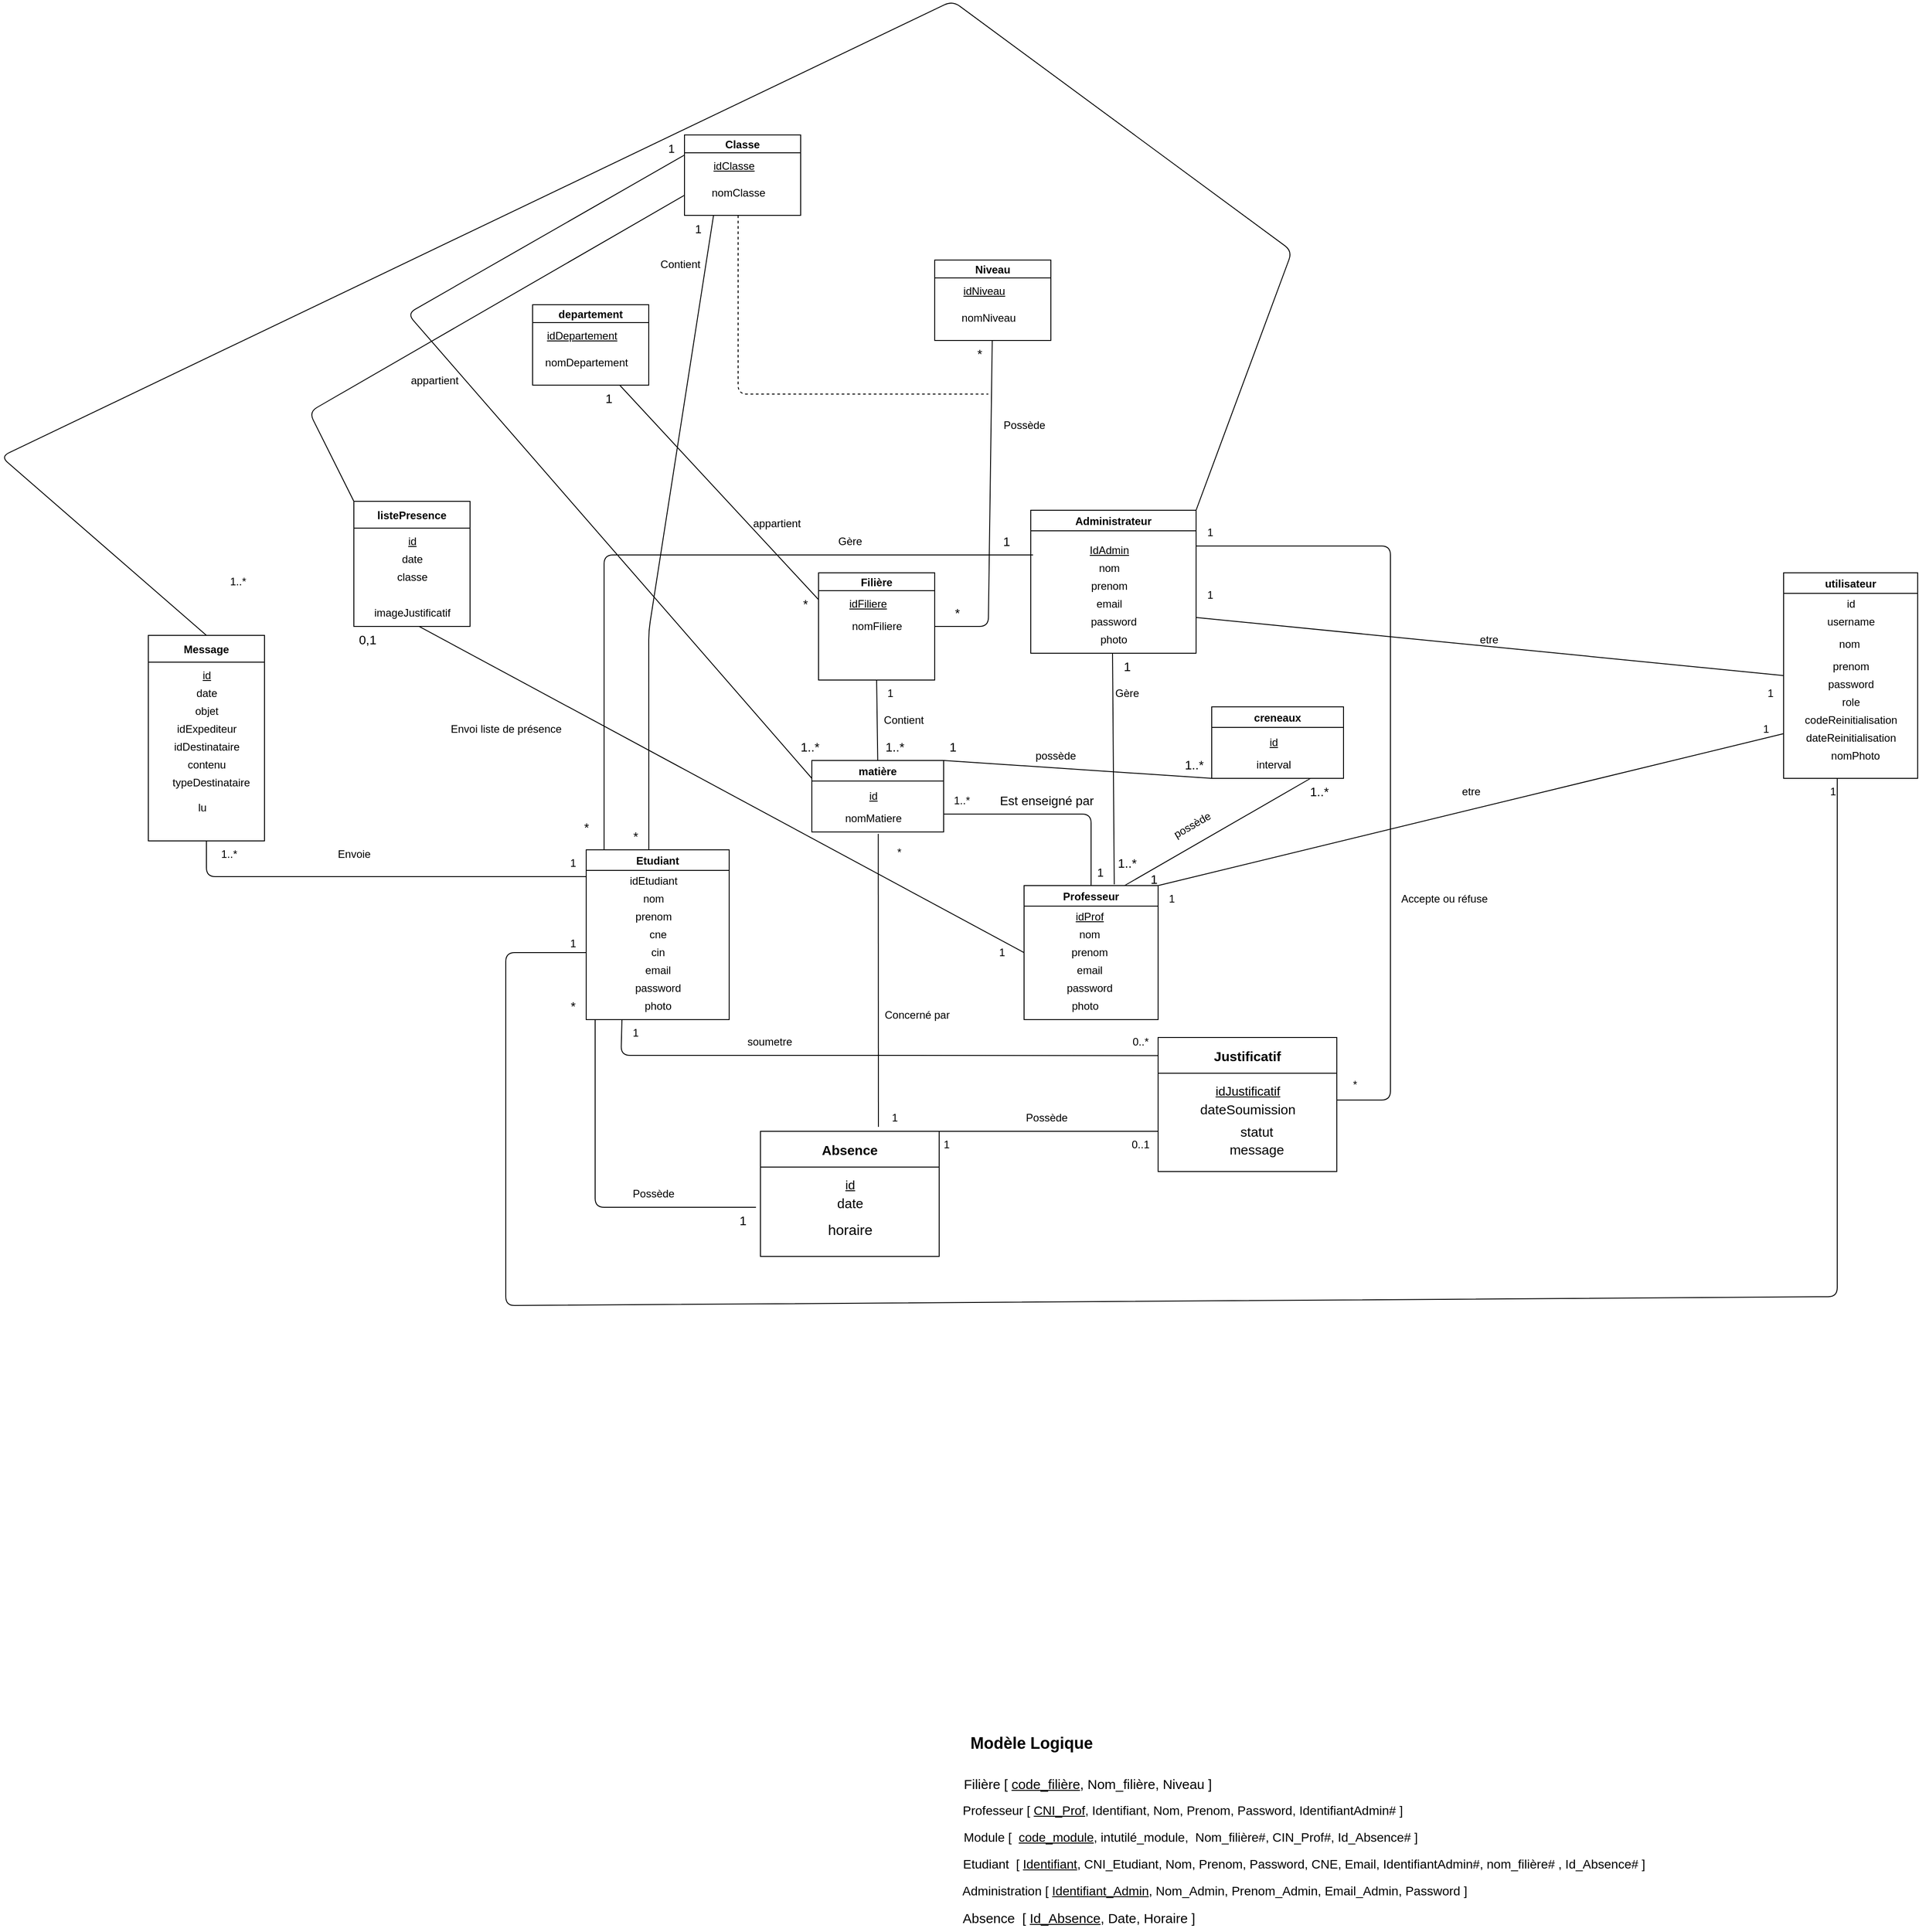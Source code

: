 <mxfile>
    <diagram id="jLmh3lQ8Yi8I0h-SAiet" name="Page-1">
        <mxGraphModel dx="1949" dy="2167" grid="1" gridSize="10" guides="1" tooltips="1" connect="1" arrows="1" fold="1" page="1" pageScale="1" pageWidth="1100" pageHeight="850" math="0" shadow="0">
            <root>
                <mxCell id="0"/>
                <mxCell id="1" parent="0"/>
                <mxCell id="2" value="Filière" style="swimlane;startSize=20;" parent="1" vertex="1">
                    <mxGeometry x="390" y="-340" width="130" height="120" as="geometry"/>
                </mxCell>
                <mxCell id="27" value="nomFiliere" style="text;html=1;align=center;verticalAlign=middle;resizable=0;points=[];autosize=1;strokeColor=none;fillColor=none;" parent="2" vertex="1">
                    <mxGeometry x="25" y="45" width="80" height="30" as="geometry"/>
                </mxCell>
                <mxCell id="155" value="&lt;u&gt;idFiliere&lt;/u&gt;" style="text;html=1;align=center;verticalAlign=middle;resizable=0;points=[];autosize=1;strokeColor=none;fillColor=none;" parent="2" vertex="1">
                    <mxGeometry x="20" y="20" width="70" height="30" as="geometry"/>
                </mxCell>
                <mxCell id="117" style="edgeStyle=none;html=1;exitX=0.25;exitY=1;exitDx=0;exitDy=0;entryX=0.003;entryY=0.135;entryDx=0;entryDy=0;entryPerimeter=0;endArrow=none;endFill=0;" parent="1" source="3" target="113" edge="1">
                    <mxGeometry relative="1" as="geometry">
                        <mxPoint x="169.222" y="250" as="targetPoint"/>
                        <Array as="points">
                            <mxPoint x="169" y="200"/>
                            <mxPoint x="480" y="200"/>
                        </Array>
                    </mxGeometry>
                </mxCell>
                <mxCell id="138" style="edgeStyle=none;html=1;endArrow=none;endFill=0;" parent="1" edge="1">
                    <mxGeometry relative="1" as="geometry">
                        <mxPoint x="1530" y="-110" as="targetPoint"/>
                        <Array as="points">
                            <mxPoint x="40" y="85"/>
                            <mxPoint x="40" y="480"/>
                            <mxPoint x="1530" y="470"/>
                        </Array>
                        <mxPoint x="130" y="85" as="sourcePoint"/>
                    </mxGeometry>
                </mxCell>
                <mxCell id="3" value="Etudiant" style="swimlane;" parent="1" vertex="1">
                    <mxGeometry x="130" y="-30" width="160" height="190" as="geometry"/>
                </mxCell>
                <mxCell id="24" value="cne" style="text;html=1;align=center;verticalAlign=middle;resizable=0;points=[];autosize=1;strokeColor=none;fillColor=none;" parent="3" vertex="1">
                    <mxGeometry x="60" y="80" width="40" height="30" as="geometry"/>
                </mxCell>
                <mxCell id="25" value="cin" style="text;html=1;align=center;verticalAlign=middle;resizable=0;points=[];autosize=1;strokeColor=none;fillColor=none;" parent="3" vertex="1">
                    <mxGeometry x="60" y="100" width="40" height="30" as="geometry"/>
                </mxCell>
                <mxCell id="44" value="email" style="text;html=1;align=center;verticalAlign=middle;resizable=0;points=[];autosize=1;strokeColor=none;fillColor=none;" parent="3" vertex="1">
                    <mxGeometry x="55" y="120" width="50" height="30" as="geometry"/>
                </mxCell>
                <mxCell id="164" value="password" style="text;html=1;align=center;verticalAlign=middle;resizable=0;points=[];autosize=1;strokeColor=none;fillColor=none;" parent="3" vertex="1">
                    <mxGeometry x="45" y="140" width="70" height="30" as="geometry"/>
                </mxCell>
                <mxCell id="165" value="idEtudiant" style="text;html=1;align=center;verticalAlign=middle;resizable=0;points=[];autosize=1;strokeColor=none;fillColor=none;" parent="3" vertex="1">
                    <mxGeometry x="35" y="20" width="80" height="30" as="geometry"/>
                </mxCell>
                <mxCell id="166" value="photo" style="text;html=1;align=center;verticalAlign=middle;resizable=0;points=[];autosize=1;strokeColor=none;fillColor=none;" parent="3" vertex="1">
                    <mxGeometry x="55" y="160" width="50" height="30" as="geometry"/>
                </mxCell>
                <mxCell id="184" value="nom" style="text;html=1;align=center;verticalAlign=middle;resizable=0;points=[];autosize=1;strokeColor=none;fillColor=none;" parent="3" vertex="1">
                    <mxGeometry x="50" y="40" width="50" height="30" as="geometry"/>
                </mxCell>
                <mxCell id="185" value="prenom" style="text;html=1;align=center;verticalAlign=middle;resizable=0;points=[];autosize=1;strokeColor=none;fillColor=none;" parent="3" vertex="1">
                    <mxGeometry x="45" y="60" width="60" height="30" as="geometry"/>
                </mxCell>
                <mxCell id="141" style="edgeStyle=none;html=1;exitX=1;exitY=0;exitDx=0;exitDy=0;endArrow=none;endFill=0;" parent="1" source="4" edge="1">
                    <mxGeometry relative="1" as="geometry">
                        <mxPoint x="1470" y="-160" as="targetPoint"/>
                    </mxGeometry>
                </mxCell>
                <mxCell id="4" value="Professeur" style="swimlane;" parent="1" vertex="1">
                    <mxGeometry x="620" y="10" width="150" height="150" as="geometry"/>
                </mxCell>
                <mxCell id="54" value="&lt;u&gt;idProf&lt;/u&gt;" style="text;html=1;align=center;verticalAlign=middle;resizable=0;points=[];autosize=1;strokeColor=none;fillColor=none;" parent="4" vertex="1">
                    <mxGeometry x="47.5" y="20" width="50" height="30" as="geometry"/>
                </mxCell>
                <mxCell id="158" value="nom" style="text;html=1;align=center;verticalAlign=middle;resizable=0;points=[];autosize=1;strokeColor=none;fillColor=none;" parent="4" vertex="1">
                    <mxGeometry x="47.5" y="40" width="50" height="30" as="geometry"/>
                </mxCell>
                <mxCell id="159" value="prenom" style="text;html=1;align=center;verticalAlign=middle;resizable=0;points=[];autosize=1;strokeColor=none;fillColor=none;" parent="4" vertex="1">
                    <mxGeometry x="42.5" y="60" width="60" height="30" as="geometry"/>
                </mxCell>
                <mxCell id="160" value="email" style="text;html=1;align=center;verticalAlign=middle;resizable=0;points=[];autosize=1;strokeColor=none;fillColor=none;" parent="4" vertex="1">
                    <mxGeometry x="47.5" y="80" width="50" height="30" as="geometry"/>
                </mxCell>
                <mxCell id="161" value="password" style="text;html=1;align=center;verticalAlign=middle;resizable=0;points=[];autosize=1;strokeColor=none;fillColor=none;" parent="4" vertex="1">
                    <mxGeometry x="37.5" y="100" width="70" height="30" as="geometry"/>
                </mxCell>
                <mxCell id="167" value="photo" style="text;html=1;align=center;verticalAlign=middle;resizable=0;points=[];autosize=1;strokeColor=none;fillColor=none;" parent="4" vertex="1">
                    <mxGeometry x="42.5" y="120" width="50" height="30" as="geometry"/>
                </mxCell>
                <mxCell id="5" value="matière" style="swimlane;startSize=23;" parent="1" vertex="1">
                    <mxGeometry x="382.5" y="-130" width="147.5" height="80" as="geometry"/>
                </mxCell>
                <mxCell id="29" value="&lt;u&gt;id&lt;/u&gt;" style="text;html=1;align=center;verticalAlign=middle;resizable=0;points=[];autosize=1;strokeColor=none;fillColor=none;" parent="5" vertex="1">
                    <mxGeometry x="53.75" y="25" width="30" height="30" as="geometry"/>
                </mxCell>
                <mxCell id="30" value="nomMatiere" style="text;html=1;align=center;verticalAlign=middle;resizable=0;points=[];autosize=1;strokeColor=none;fillColor=none;" parent="5" vertex="1">
                    <mxGeometry x="23.75" y="50" width="90" height="30" as="geometry"/>
                </mxCell>
                <mxCell id="8" value="" style="endArrow=none;html=1;exitX=0.438;exitY=0;exitDx=0;exitDy=0;exitPerimeter=0;entryX=0.25;entryY=1;entryDx=0;entryDy=0;" parent="1" source="3" target="198" edge="1">
                    <mxGeometry width="50" height="50" relative="1" as="geometry">
                        <mxPoint x="240" y="-160" as="sourcePoint"/>
                        <mxPoint x="290" y="-210" as="targetPoint"/>
                        <Array as="points">
                            <mxPoint x="200" y="-275"/>
                        </Array>
                    </mxGeometry>
                </mxCell>
                <mxCell id="11" value="" style="endArrow=none;html=1;entryX=0.5;entryY=1;entryDx=0;entryDy=0;exitX=0.5;exitY=0;exitDx=0;exitDy=0;" parent="1" source="5" target="2" edge="1">
                    <mxGeometry width="50" height="50" relative="1" as="geometry">
                        <mxPoint x="452.5" y="-130" as="sourcePoint"/>
                        <mxPoint x="502.5" y="-180" as="targetPoint"/>
                    </mxGeometry>
                </mxCell>
                <mxCell id="12" value="" style="endArrow=none;html=1;entryX=0.5;entryY=0;entryDx=0;entryDy=0;" parent="1" target="4" edge="1">
                    <mxGeometry width="50" height="50" relative="1" as="geometry">
                        <mxPoint x="530" y="-70" as="sourcePoint"/>
                        <mxPoint x="650" y="-110" as="targetPoint"/>
                        <Array as="points">
                            <mxPoint x="695" y="-70"/>
                        </Array>
                    </mxGeometry>
                </mxCell>
                <mxCell id="13" value="1..*" style="text;html=1;align=center;verticalAlign=middle;resizable=0;points=[];autosize=1;strokeColor=none;fillColor=none;" parent="1" vertex="1">
                    <mxGeometry x="530" y="-100" width="40" height="30" as="geometry"/>
                </mxCell>
                <mxCell id="14" value="&lt;font style=&quot;font-size: 14px;&quot;&gt;*&lt;/font&gt;" style="text;html=1;align=center;verticalAlign=middle;resizable=0;points=[];autosize=1;strokeColor=none;fillColor=none;" parent="1" vertex="1">
                    <mxGeometry x="170" y="-60" width="30" height="30" as="geometry"/>
                </mxCell>
                <mxCell id="15" value="&lt;span style=&quot;font-size: 13px;&quot;&gt;1&lt;/span&gt;" style="text;html=1;align=center;verticalAlign=middle;resizable=0;points=[];autosize=1;strokeColor=none;fillColor=none;" parent="1" vertex="1">
                    <mxGeometry x="690" y="-20" width="30" height="30" as="geometry"/>
                </mxCell>
                <mxCell id="16" value="1" style="text;html=1;align=center;verticalAlign=middle;resizable=0;points=[];autosize=1;strokeColor=none;fillColor=none;" parent="1" vertex="1">
                    <mxGeometry x="455" y="-220" width="30" height="30" as="geometry"/>
                </mxCell>
                <mxCell id="17" value="&lt;font style=&quot;font-size: 14px;&quot;&gt;1..*&lt;/font&gt;" style="text;html=1;align=center;verticalAlign=middle;resizable=0;points=[];autosize=1;strokeColor=none;fillColor=none;" parent="1" vertex="1">
                    <mxGeometry x="455" y="-160" width="40" height="30" as="geometry"/>
                </mxCell>
                <mxCell id="41" value="utilisateur" style="swimlane;startSize=23;" parent="1" vertex="1">
                    <mxGeometry x="1470" y="-340" width="150" height="230" as="geometry"/>
                </mxCell>
                <mxCell id="42" value="nom&amp;nbsp;" style="text;html=1;align=center;verticalAlign=middle;resizable=0;points=[];autosize=1;strokeColor=none;fillColor=none;" parent="41" vertex="1">
                    <mxGeometry x="50" y="65" width="50" height="30" as="geometry"/>
                </mxCell>
                <mxCell id="43" value="prenom" style="text;html=1;align=center;verticalAlign=middle;resizable=0;points=[];autosize=1;strokeColor=none;fillColor=none;" parent="41" vertex="1">
                    <mxGeometry x="45" y="90" width="60" height="30" as="geometry"/>
                </mxCell>
                <mxCell id="45" value="password" style="text;html=1;align=center;verticalAlign=middle;resizable=0;points=[];autosize=1;strokeColor=none;fillColor=none;" parent="41" vertex="1">
                    <mxGeometry x="40" y="110" width="70" height="30" as="geometry"/>
                </mxCell>
                <mxCell id="46" value="&lt;font style=&quot;color: light-dark(rgb(0, 0, 0), rgb(255, 255, 255));&quot;&gt;username&lt;/font&gt;" style="text;html=1;align=center;verticalAlign=middle;resizable=0;points=[];autosize=1;strokeColor=none;fillColor=none;" parent="41" vertex="1">
                    <mxGeometry x="35" y="40" width="80" height="30" as="geometry"/>
                </mxCell>
                <mxCell id="134" value="role" style="text;html=1;align=center;verticalAlign=middle;resizable=0;points=[];autosize=1;strokeColor=none;fillColor=none;" parent="41" vertex="1">
                    <mxGeometry x="55" y="130" width="40" height="30" as="geometry"/>
                </mxCell>
                <mxCell id="156" value="id" style="text;html=1;align=center;verticalAlign=middle;resizable=0;points=[];autosize=1;strokeColor=none;fillColor=none;" parent="41" vertex="1">
                    <mxGeometry x="60" y="20" width="30" height="30" as="geometry"/>
                </mxCell>
                <mxCell id="244" value="codeReinitialisation" style="text;html=1;align=center;verticalAlign=middle;resizable=0;points=[];autosize=1;strokeColor=none;fillColor=none;" parent="41" vertex="1">
                    <mxGeometry x="10" y="150" width="130" height="30" as="geometry"/>
                </mxCell>
                <mxCell id="245" value="dateReinitialisation" style="text;html=1;align=center;verticalAlign=middle;resizable=0;points=[];autosize=1;strokeColor=none;fillColor=none;" parent="41" vertex="1">
                    <mxGeometry x="15" y="170" width="120" height="30" as="geometry"/>
                </mxCell>
                <mxCell id="246" value="nomPhoto" style="text;html=1;align=center;verticalAlign=middle;resizable=0;points=[];autosize=1;strokeColor=none;fillColor=none;" parent="41" vertex="1">
                    <mxGeometry x="40" y="190" width="80" height="30" as="geometry"/>
                </mxCell>
                <mxCell id="52" value="&lt;font style=&quot;font-size: 13px;&quot;&gt;1&lt;/font&gt;" style="text;html=1;align=center;verticalAlign=middle;resizable=0;points=[];autosize=1;strokeColor=none;fillColor=none;" parent="1" vertex="1">
                    <mxGeometry x="240" y="-740" width="30" height="30" as="geometry"/>
                </mxCell>
                <mxCell id="55" value="&lt;font style=&quot;font-size: 14px;&quot;&gt;Est enseigné par&lt;/font&gt;" style="text;html=1;align=center;verticalAlign=middle;resizable=0;points=[];autosize=1;strokeColor=none;fillColor=none;" parent="1" vertex="1">
                    <mxGeometry x="580" y="-100" width="130" height="30" as="geometry"/>
                </mxCell>
                <mxCell id="56" value="Contient" style="text;html=1;align=center;verticalAlign=middle;resizable=0;points=[];autosize=1;strokeColor=none;fillColor=none;" parent="1" vertex="1">
                    <mxGeometry x="200" y="-700" width="70" height="30" as="geometry"/>
                </mxCell>
                <mxCell id="57" value="Contient" style="text;html=1;align=center;verticalAlign=middle;resizable=0;points=[];autosize=1;strokeColor=none;fillColor=none;" parent="1" vertex="1">
                    <mxGeometry x="450" y="-190" width="70" height="30" as="geometry"/>
                </mxCell>
                <mxCell id="128" style="edgeStyle=none;html=1;exitX=1;exitY=0.25;exitDx=0;exitDy=0;endArrow=none;endFill=0;" parent="1" source="58" edge="1">
                    <mxGeometry relative="1" as="geometry">
                        <mxPoint x="970" y="250" as="targetPoint"/>
                        <Array as="points">
                            <mxPoint x="1030" y="-370"/>
                            <mxPoint x="1030" y="-80"/>
                            <mxPoint x="1030" y="250"/>
                        </Array>
                    </mxGeometry>
                </mxCell>
                <mxCell id="135" style="edgeStyle=none;html=1;exitX=1;exitY=0.75;exitDx=0;exitDy=0;entryX=0;entryY=0.5;entryDx=0;entryDy=0;endArrow=none;endFill=0;" parent="1" source="58" target="41" edge="1">
                    <mxGeometry relative="1" as="geometry"/>
                </mxCell>
                <mxCell id="58" value="Administrateur" style="swimlane;" parent="1" vertex="1">
                    <mxGeometry x="627.5" y="-410" width="185" height="160" as="geometry"/>
                </mxCell>
                <mxCell id="63" value="nom" style="text;html=1;align=center;verticalAlign=middle;resizable=0;points=[];autosize=1;strokeColor=none;fillColor=none;" parent="58" vertex="1">
                    <mxGeometry x="62.5" y="50" width="50" height="30" as="geometry"/>
                </mxCell>
                <mxCell id="64" value="prenom" style="text;html=1;align=center;verticalAlign=middle;resizable=0;points=[];autosize=1;strokeColor=none;fillColor=none;" parent="58" vertex="1">
                    <mxGeometry x="57.5" y="70" width="60" height="30" as="geometry"/>
                </mxCell>
                <mxCell id="66" value="password" style="text;html=1;align=center;verticalAlign=middle;resizable=0;points=[];autosize=1;strokeColor=none;fillColor=none;" parent="58" vertex="1">
                    <mxGeometry x="57.5" y="110" width="70" height="30" as="geometry"/>
                </mxCell>
                <mxCell id="67" value="email" style="text;html=1;align=center;verticalAlign=middle;resizable=0;points=[];autosize=1;strokeColor=none;fillColor=none;" parent="58" vertex="1">
                    <mxGeometry x="62.5" y="90" width="50" height="30" as="geometry"/>
                </mxCell>
                <mxCell id="68" value="&lt;u&gt;IdAdmin&lt;/u&gt;" style="text;html=1;align=center;verticalAlign=middle;resizable=0;points=[];autosize=1;strokeColor=none;fillColor=none;" parent="58" vertex="1">
                    <mxGeometry x="52.5" y="30" width="70" height="30" as="geometry"/>
                </mxCell>
                <mxCell id="168" value="photo" style="text;html=1;align=center;verticalAlign=middle;resizable=0;points=[];autosize=1;strokeColor=none;fillColor=none;" parent="58" vertex="1">
                    <mxGeometry x="67.5" y="130" width="50" height="30" as="geometry"/>
                </mxCell>
                <mxCell id="60" value="Gère" style="text;html=1;align=center;verticalAlign=middle;resizable=0;points=[];autosize=1;strokeColor=none;fillColor=none;" parent="1" vertex="1">
                    <mxGeometry x="710" y="-220" width="50" height="30" as="geometry"/>
                </mxCell>
                <mxCell id="61" value="&lt;span style=&quot;font-size: 14px;&quot;&gt;1..*&lt;/span&gt;" style="text;html=1;align=center;verticalAlign=middle;resizable=0;points=[];autosize=1;strokeColor=none;fillColor=none;" parent="1" vertex="1">
                    <mxGeometry x="715" y="-30" width="40" height="30" as="geometry"/>
                </mxCell>
                <mxCell id="62" value="&lt;span style=&quot;font-size: 14px;&quot;&gt;1&lt;/span&gt;" style="text;html=1;align=center;verticalAlign=middle;resizable=0;points=[];autosize=1;strokeColor=none;fillColor=none;" parent="1" vertex="1">
                    <mxGeometry x="720" y="-250" width="30" height="30" as="geometry"/>
                </mxCell>
                <mxCell id="123" style="edgeStyle=none;html=1;exitX=1;exitY=0;exitDx=0;exitDy=0;entryX=1;entryY=0;entryDx=0;entryDy=0;endArrow=none;endFill=0;entryPerimeter=0;" parent="1" source="70" target="127" edge="1">
                    <mxGeometry relative="1" as="geometry"/>
                </mxCell>
                <mxCell id="70" value="Absence" style="swimlane;fontSize=15;startSize=40;" parent="1" vertex="1">
                    <mxGeometry x="325" y="285" width="200" height="140" as="geometry">
                        <mxRectangle x="320" y="340" width="100" height="40" as="alternateBounds"/>
                    </mxGeometry>
                </mxCell>
                <mxCell id="74" value="&lt;font style=&quot;font-size: 15px;&quot;&gt;date&lt;/font&gt;" style="text;html=1;align=center;verticalAlign=middle;resizable=0;points=[];autosize=1;strokeColor=none;fillColor=none;" parent="70" vertex="1">
                    <mxGeometry x="75" y="65" width="50" height="30" as="geometry"/>
                </mxCell>
                <mxCell id="76" value="&lt;font style=&quot;font-size: 16px;&quot;&gt;horaire&lt;/font&gt;" style="text;html=1;align=center;verticalAlign=middle;resizable=0;points=[];autosize=1;strokeColor=none;fillColor=none;" parent="70" vertex="1">
                    <mxGeometry x="65" y="95" width="70" height="30" as="geometry"/>
                </mxCell>
                <mxCell id="87" value="&lt;span style=&quot;font-size: 14px;&quot;&gt;&lt;u&gt;id&lt;/u&gt;&lt;/span&gt;" style="text;html=1;align=center;verticalAlign=middle;resizable=0;points=[];autosize=1;strokeColor=none;fillColor=none;" parent="70" vertex="1">
                    <mxGeometry x="85" y="45" width="30" height="30" as="geometry"/>
                </mxCell>
                <mxCell id="79" value="&lt;span style=&quot;font-size: 14px;&quot;&gt;*&lt;/span&gt;" style="text;html=1;align=center;verticalAlign=middle;resizable=0;points=[];autosize=1;strokeColor=none;fillColor=none;" parent="1" vertex="1">
                    <mxGeometry x="100" y="130" width="30" height="30" as="geometry"/>
                </mxCell>
                <mxCell id="85" value="*" style="text;html=1;align=center;verticalAlign=middle;resizable=0;points=[];autosize=1;strokeColor=none;fillColor=none;" parent="1" vertex="1">
                    <mxGeometry x="465" y="-42" width="30" height="30" as="geometry"/>
                </mxCell>
                <mxCell id="88" value="" style="endArrow=none;html=1;" parent="1" edge="1">
                    <mxGeometry width="50" height="50" relative="1" as="geometry">
                        <mxPoint x="320" y="370" as="sourcePoint"/>
                        <mxPoint x="140" y="160" as="targetPoint"/>
                        <Array as="points">
                            <mxPoint x="140" y="370"/>
                        </Array>
                    </mxGeometry>
                </mxCell>
                <mxCell id="89" value="" style="endArrow=none;html=1;entryX=0.562;entryY=1.07;entryDx=0;entryDy=0;entryPerimeter=0;" parent="1" target="30" edge="1">
                    <mxGeometry width="50" height="50" relative="1" as="geometry">
                        <mxPoint x="457" y="280" as="sourcePoint"/>
                        <mxPoint x="481.25" y="160" as="targetPoint"/>
                    </mxGeometry>
                </mxCell>
                <mxCell id="93" value="&lt;span style=&quot;font-size: 14px;&quot;&gt;1&lt;/span&gt;" style="text;html=1;align=center;verticalAlign=middle;resizable=0;points=[];autosize=1;strokeColor=none;fillColor=none;" parent="1" vertex="1">
                    <mxGeometry x="290" y="370" width="30" height="30" as="geometry"/>
                </mxCell>
                <mxCell id="94" value="1" style="text;html=1;align=center;verticalAlign=middle;resizable=0;points=[];autosize=1;strokeColor=none;fillColor=none;" parent="1" vertex="1">
                    <mxGeometry x="460" y="255" width="30" height="30" as="geometry"/>
                </mxCell>
                <mxCell id="95" value="Possède" style="text;html=1;align=center;verticalAlign=middle;resizable=0;points=[];autosize=1;strokeColor=none;fillColor=none;" parent="1" vertex="1">
                    <mxGeometry x="170" y="340" width="70" height="30" as="geometry"/>
                </mxCell>
                <mxCell id="96" value="Concerné par" style="text;html=1;align=center;verticalAlign=middle;resizable=0;points=[];autosize=1;strokeColor=none;fillColor=none;" parent="1" vertex="1">
                    <mxGeometry x="450" y="140" width="100" height="30" as="geometry"/>
                </mxCell>
                <mxCell id="100" value="&lt;font style=&quot;font-size: 18px;&quot;&gt;&lt;b style=&quot;&quot;&gt;Modèle Logique&lt;/b&gt;&lt;/font&gt;" style="text;html=1;align=center;verticalAlign=middle;resizable=0;points=[];autosize=1;strokeColor=none;fillColor=none;" parent="1" vertex="1">
                    <mxGeometry x="547.5" y="950" width="160" height="40" as="geometry"/>
                </mxCell>
                <mxCell id="101" value="" style="endArrow=none;html=1;" parent="1" edge="1">
                    <mxGeometry width="50" height="50" relative="1" as="geometry">
                        <mxPoint x="150" y="-30" as="sourcePoint"/>
                        <mxPoint x="630" y="-360" as="targetPoint"/>
                        <Array as="points">
                            <mxPoint x="150" y="-360"/>
                        </Array>
                    </mxGeometry>
                </mxCell>
                <mxCell id="102" value="" style="endArrow=none;html=1;exitX=1.031;exitY=0.96;exitDx=0;exitDy=0;exitPerimeter=0;" parent="1" source="15" edge="1">
                    <mxGeometry width="50" height="50" relative="1" as="geometry">
                        <mxPoint x="660" y="-160" as="sourcePoint"/>
                        <mxPoint x="719" y="-250" as="targetPoint"/>
                        <Array as="points"/>
                    </mxGeometry>
                </mxCell>
                <mxCell id="103" value="&lt;span style=&quot;font-size: 14px;&quot;&gt;1&lt;/span&gt;" style="text;html=1;align=center;verticalAlign=middle;resizable=0;points=[];autosize=1;strokeColor=none;fillColor=none;" parent="1" vertex="1">
                    <mxGeometry x="585" y="-390" width="30" height="30" as="geometry"/>
                </mxCell>
                <mxCell id="104" value="&lt;font style=&quot;font-size: 14px;&quot;&gt;*&lt;/font&gt;" style="text;html=1;align=center;verticalAlign=middle;resizable=0;points=[];autosize=1;strokeColor=none;fillColor=none;" parent="1" vertex="1">
                    <mxGeometry x="115" y="-70" width="30" height="30" as="geometry"/>
                </mxCell>
                <mxCell id="105" value="Gère" style="text;html=1;align=center;verticalAlign=middle;resizable=0;points=[];autosize=1;strokeColor=none;fillColor=none;" parent="1" vertex="1">
                    <mxGeometry x="400" y="-390" width="50" height="30" as="geometry"/>
                </mxCell>
                <mxCell id="106" value="&lt;font style=&quot;font-size: 15px;&quot;&gt;Filière [ &lt;u style=&quot;&quot;&gt;code_filière&lt;/u&gt;, Nom_filière, Niveau ]&amp;nbsp;&lt;/font&gt;" style="text;html=1;align=center;verticalAlign=middle;resizable=0;points=[];autosize=1;strokeColor=none;fillColor=none;" parent="1" vertex="1">
                    <mxGeometry x="537.5" y="1000" width="310" height="30" as="geometry"/>
                </mxCell>
                <mxCell id="107" value="&lt;font style=&quot;font-size: 14px;&quot;&gt;Module [&amp;nbsp; &lt;u style=&quot;&quot;&gt;code_module&lt;/u&gt;, intutilé_module,&amp;nbsp; Nom_filière#, CIN_Prof#, Id_Absence# ]&amp;nbsp;&lt;/font&gt;" style="text;html=1;align=center;verticalAlign=middle;resizable=0;points=[];autosize=1;strokeColor=none;fillColor=none;" parent="1" vertex="1">
                    <mxGeometry x="537.5" y="1060" width="540" height="30" as="geometry"/>
                </mxCell>
                <mxCell id="109" value="&lt;font style=&quot;font-size: 14px;&quot;&gt;Professeur [ &lt;u style=&quot;&quot;&gt;CNI_Prof&lt;/u&gt;, Identifiant, Nom, Prenom, Password, IdentifiantAdmin# ]&amp;nbsp; &amp;nbsp;&lt;/font&gt;" style="text;html=1;align=center;verticalAlign=middle;resizable=0;points=[];autosize=1;strokeColor=none;fillColor=none;" parent="1" vertex="1">
                    <mxGeometry x="537.5" y="1030" width="530" height="30" as="geometry"/>
                </mxCell>
                <mxCell id="110" value="&lt;font style=&quot;font-size: 14px;&quot;&gt;Etudiant&amp;nbsp; [ &lt;u style=&quot;&quot;&gt;Identifiant&lt;/u&gt;, CNI_Etudiant, Nom, Prenom, Password, CNE, Email, IdentifiantAdmin#, nom_filière# , Id_Absence# ]&lt;/font&gt;" style="text;html=1;align=center;verticalAlign=middle;resizable=0;points=[];autosize=1;strokeColor=none;fillColor=none;" parent="1" vertex="1">
                    <mxGeometry x="537.5" y="1090" width="790" height="30" as="geometry"/>
                </mxCell>
                <mxCell id="111" value="&lt;font style=&quot;font-size: 15px;&quot;&gt;Absence&amp;nbsp; [ &lt;u style=&quot;&quot;&gt;Id_Absence&lt;/u&gt;, Date, Horaire ]&amp;nbsp;&lt;/font&gt;" style="text;html=1;align=center;verticalAlign=middle;resizable=0;points=[];autosize=1;strokeColor=none;fillColor=none;" parent="1" vertex="1">
                    <mxGeometry x="537.5" y="1150" width="290" height="30" as="geometry"/>
                </mxCell>
                <mxCell id="112" value="&lt;font style=&quot;font-size: 14px;&quot;&gt;Administration [ &lt;u style=&quot;&quot;&gt;Identifiant_Admin&lt;/u&gt;, Nom_Admin, Prenom_Admin, Email_Admin, Password ]&lt;/font&gt;" style="text;html=1;align=center;verticalAlign=middle;resizable=0;points=[];autosize=1;strokeColor=none;fillColor=none;" parent="1" vertex="1">
                    <mxGeometry x="537.5" y="1120" width="590" height="30" as="geometry"/>
                </mxCell>
                <mxCell id="113" value="Justificatif" style="swimlane;fontSize=15;startSize=40;" parent="1" vertex="1">
                    <mxGeometry x="770" y="180" width="200" height="150" as="geometry">
                        <mxRectangle x="320" y="340" width="100" height="40" as="alternateBounds"/>
                    </mxGeometry>
                </mxCell>
                <mxCell id="114" value="&lt;font style=&quot;font-size: 15px;&quot;&gt;dateSoumission&lt;/font&gt;" style="text;html=1;align=center;verticalAlign=middle;resizable=0;points=[];autosize=1;strokeColor=none;fillColor=none;" parent="113" vertex="1">
                    <mxGeometry x="35" y="65" width="130" height="30" as="geometry"/>
                </mxCell>
                <mxCell id="116" value="&lt;span style=&quot;font-size: 14px;&quot;&gt;&lt;u&gt;idJustificatif&lt;/u&gt;&lt;/span&gt;" style="text;html=1;align=center;verticalAlign=middle;resizable=0;points=[];autosize=1;strokeColor=none;fillColor=none;" parent="113" vertex="1">
                    <mxGeometry x="50" y="45" width="100" height="30" as="geometry"/>
                </mxCell>
                <mxCell id="162" value="&lt;span style=&quot;font-size: 15px;&quot;&gt;statut&lt;/span&gt;" style="text;html=1;align=center;verticalAlign=middle;resizable=0;points=[];autosize=1;strokeColor=none;fillColor=none;" parent="113" vertex="1">
                    <mxGeometry x="80" y="90" width="60" height="30" as="geometry"/>
                </mxCell>
                <mxCell id="163" value="&lt;span style=&quot;font-size: 15px;&quot;&gt;message&lt;/span&gt;" style="text;html=1;align=center;verticalAlign=middle;resizable=0;points=[];autosize=1;strokeColor=none;fillColor=none;" parent="113" vertex="1">
                    <mxGeometry x="70" y="110" width="80" height="30" as="geometry"/>
                </mxCell>
                <mxCell id="118" value="soumetre" style="text;html=1;align=center;verticalAlign=middle;resizable=0;points=[];autosize=1;strokeColor=none;fillColor=none;" parent="1" vertex="1">
                    <mxGeometry x="300" y="170" width="70" height="30" as="geometry"/>
                </mxCell>
                <mxCell id="121" value="0..*" style="text;html=1;align=center;verticalAlign=middle;resizable=0;points=[];autosize=1;strokeColor=none;fillColor=none;" parent="1" vertex="1">
                    <mxGeometry x="730" y="170" width="40" height="30" as="geometry"/>
                </mxCell>
                <mxCell id="122" value="1" style="text;html=1;align=center;verticalAlign=middle;resizable=0;points=[];autosize=1;strokeColor=none;fillColor=none;" parent="1" vertex="1">
                    <mxGeometry x="170" y="160" width="30" height="30" as="geometry"/>
                </mxCell>
                <mxCell id="124" value="Possède" style="text;html=1;align=center;verticalAlign=middle;resizable=0;points=[];autosize=1;strokeColor=none;fillColor=none;" parent="1" vertex="1">
                    <mxGeometry x="610" y="255" width="70" height="30" as="geometry"/>
                </mxCell>
                <mxCell id="125" value="1" style="text;html=1;align=center;verticalAlign=middle;resizable=0;points=[];autosize=1;strokeColor=none;fillColor=none;" parent="1" vertex="1">
                    <mxGeometry x="517.5" y="285" width="30" height="30" as="geometry"/>
                </mxCell>
                <mxCell id="127" value="0..1" style="text;html=1;align=center;verticalAlign=middle;resizable=0;points=[];autosize=1;strokeColor=none;fillColor=none;" parent="1" vertex="1">
                    <mxGeometry x="730" y="285" width="40" height="30" as="geometry"/>
                </mxCell>
                <mxCell id="129" value="Accepte ou réfuse" style="text;html=1;align=center;verticalAlign=middle;resizable=0;points=[];autosize=1;strokeColor=none;fillColor=none;" parent="1" vertex="1">
                    <mxGeometry x="1030" y="10" width="120" height="30" as="geometry"/>
                </mxCell>
                <mxCell id="131" value="*" style="text;html=1;align=center;verticalAlign=middle;resizable=0;points=[];autosize=1;strokeColor=none;fillColor=none;" parent="1" vertex="1">
                    <mxGeometry x="975" y="218" width="30" height="30" as="geometry"/>
                </mxCell>
                <mxCell id="132" value="1" style="text;html=1;align=center;verticalAlign=middle;resizable=0;points=[];autosize=1;strokeColor=none;fillColor=none;" parent="1" vertex="1">
                    <mxGeometry x="812.5" y="-400" width="30" height="30" as="geometry"/>
                </mxCell>
                <mxCell id="136" value="1" style="text;html=1;align=center;verticalAlign=middle;resizable=0;points=[];autosize=1;strokeColor=none;fillColor=none;" parent="1" vertex="1">
                    <mxGeometry x="812.5" y="-330" width="30" height="30" as="geometry"/>
                </mxCell>
                <mxCell id="137" value="1" style="text;html=1;align=center;verticalAlign=middle;resizable=0;points=[];autosize=1;strokeColor=none;fillColor=none;" parent="1" vertex="1">
                    <mxGeometry x="1440" y="-220" width="30" height="30" as="geometry"/>
                </mxCell>
                <mxCell id="139" value="1" style="text;html=1;align=center;verticalAlign=middle;resizable=0;points=[];autosize=1;strokeColor=none;fillColor=none;" parent="1" vertex="1">
                    <mxGeometry x="100" y="60" width="30" height="30" as="geometry"/>
                </mxCell>
                <mxCell id="140" value="1" style="text;html=1;align=center;verticalAlign=middle;resizable=0;points=[];autosize=1;strokeColor=none;fillColor=none;" parent="1" vertex="1">
                    <mxGeometry x="1510" y="-110" width="30" height="30" as="geometry"/>
                </mxCell>
                <mxCell id="142" value="1" style="text;html=1;align=center;verticalAlign=middle;resizable=0;points=[];autosize=1;strokeColor=none;fillColor=none;" parent="1" vertex="1">
                    <mxGeometry x="770" y="10" width="30" height="30" as="geometry"/>
                </mxCell>
                <mxCell id="143" value="1" style="text;html=1;align=center;verticalAlign=middle;resizable=0;points=[];autosize=1;strokeColor=none;fillColor=none;" parent="1" vertex="1">
                    <mxGeometry x="1435" y="-180" width="30" height="30" as="geometry"/>
                </mxCell>
                <mxCell id="145" value="etre" style="text;html=1;align=center;verticalAlign=middle;resizable=0;points=[];autosize=1;strokeColor=none;fillColor=none;" parent="1" vertex="1">
                    <mxGeometry x="1120" y="-280" width="40" height="30" as="geometry"/>
                </mxCell>
                <mxCell id="146" value="etre" style="text;html=1;align=center;verticalAlign=middle;resizable=0;points=[];autosize=1;strokeColor=none;fillColor=none;" parent="1" vertex="1">
                    <mxGeometry x="1100" y="-110" width="40" height="30" as="geometry"/>
                </mxCell>
                <mxCell id="169" value="listePresence" style="swimlane;startSize=30;" parent="1" vertex="1">
                    <mxGeometry x="-130" y="-420" width="130" height="140" as="geometry"/>
                </mxCell>
                <mxCell id="170" value="date" style="text;html=1;align=center;verticalAlign=middle;resizable=0;points=[];autosize=1;strokeColor=none;fillColor=none;" parent="169" vertex="1">
                    <mxGeometry x="40" y="50" width="50" height="30" as="geometry"/>
                </mxCell>
                <mxCell id="171" value="classe" style="text;html=1;align=center;verticalAlign=middle;resizable=0;points=[];autosize=1;strokeColor=none;fillColor=none;" parent="169" vertex="1">
                    <mxGeometry x="35" y="70" width="60" height="30" as="geometry"/>
                </mxCell>
                <mxCell id="173" value="&lt;u&gt;id&lt;/u&gt;" style="text;html=1;align=center;verticalAlign=middle;resizable=0;points=[];autosize=1;strokeColor=none;fillColor=none;" parent="169" vertex="1">
                    <mxGeometry x="50" y="30" width="30" height="30" as="geometry"/>
                </mxCell>
                <mxCell id="175" value="imageJustificatif" style="text;html=1;align=center;verticalAlign=middle;resizable=0;points=[];autosize=1;strokeColor=none;fillColor=none;" parent="169" vertex="1">
                    <mxGeometry x="10" y="110" width="110" height="30" as="geometry"/>
                </mxCell>
                <mxCell id="177" value="" style="endArrow=none;html=1;exitX=0.574;exitY=1.002;exitDx=0;exitDy=0;exitPerimeter=0;entryX=0;entryY=0.5;entryDx=0;entryDy=0;" parent="1" source="175" target="4" edge="1">
                    <mxGeometry width="50" height="50" relative="1" as="geometry">
                        <mxPoint x="20" y="-230" as="sourcePoint"/>
                        <mxPoint x="70" y="-280" as="targetPoint"/>
                    </mxGeometry>
                </mxCell>
                <mxCell id="179" value="Envoi liste de présence" style="text;html=1;align=center;verticalAlign=middle;resizable=0;points=[];autosize=1;strokeColor=none;fillColor=none;" parent="1" vertex="1">
                    <mxGeometry x="-35" y="-180" width="150" height="30" as="geometry"/>
                </mxCell>
                <mxCell id="182" value="&lt;span style=&quot;font-size: 14px;&quot;&gt;0,1&lt;/span&gt;" style="text;html=1;align=center;verticalAlign=middle;resizable=0;points=[];autosize=1;strokeColor=none;fillColor=none;" parent="1" vertex="1">
                    <mxGeometry x="-135" y="-280" width="40" height="30" as="geometry"/>
                </mxCell>
                <mxCell id="183" value="1" style="text;html=1;align=center;verticalAlign=middle;resizable=0;points=[];autosize=1;strokeColor=none;fillColor=none;" parent="1" vertex="1">
                    <mxGeometry x="580" y="70" width="30" height="30" as="geometry"/>
                </mxCell>
                <mxCell id="192" style="edgeStyle=none;html=1;entryX=1;entryY=0.5;entryDx=0;entryDy=0;endArrow=none;endFill=0;" parent="1" source="186" target="2" edge="1">
                    <mxGeometry relative="1" as="geometry">
                        <Array as="points">
                            <mxPoint x="580" y="-280"/>
                        </Array>
                    </mxGeometry>
                </mxCell>
                <mxCell id="186" value="Niveau" style="swimlane;startSize=20;" parent="1" vertex="1">
                    <mxGeometry x="520" y="-690" width="130" height="90" as="geometry"/>
                </mxCell>
                <mxCell id="188" value="nomNiveau" style="text;html=1;align=center;verticalAlign=middle;resizable=0;points=[];autosize=1;strokeColor=none;fillColor=none;" parent="186" vertex="1">
                    <mxGeometry x="20" y="50" width="80" height="30" as="geometry"/>
                </mxCell>
                <mxCell id="190" value="&lt;u&gt;idNiveau&lt;/u&gt;" style="text;html=1;align=center;verticalAlign=middle;resizable=0;points=[];autosize=1;strokeColor=none;fillColor=none;" parent="186" vertex="1">
                    <mxGeometry x="20" y="20" width="70" height="30" as="geometry"/>
                </mxCell>
                <mxCell id="194" value="Possède" style="text;html=1;align=center;verticalAlign=middle;resizable=0;points=[];autosize=1;strokeColor=none;fillColor=none;" parent="1" vertex="1">
                    <mxGeometry x="585" y="-520" width="70" height="30" as="geometry"/>
                </mxCell>
                <mxCell id="195" value="&lt;span style=&quot;font-size: 14px;&quot;&gt;*&lt;/span&gt;" style="text;html=1;align=center;verticalAlign=middle;resizable=0;points=[];autosize=1;strokeColor=none;fillColor=none;" parent="1" vertex="1">
                    <mxGeometry x="555" y="-600" width="30" height="30" as="geometry"/>
                </mxCell>
                <mxCell id="196" value="&lt;span style=&quot;font-size: 14px;&quot;&gt;*&lt;/span&gt;" style="text;html=1;align=center;verticalAlign=middle;resizable=0;points=[];autosize=1;strokeColor=none;fillColor=none;" parent="1" vertex="1">
                    <mxGeometry x="530" y="-310" width="30" height="30" as="geometry"/>
                </mxCell>
                <mxCell id="197" value="" style="endArrow=none;dashed=1;html=1;" parent="1" edge="1">
                    <mxGeometry width="50" height="50" relative="1" as="geometry">
                        <mxPoint x="300" y="-740" as="sourcePoint"/>
                        <mxPoint x="580" y="-540" as="targetPoint"/>
                        <Array as="points">
                            <mxPoint x="300" y="-540"/>
                        </Array>
                    </mxGeometry>
                </mxCell>
                <mxCell id="198" value="Classe" style="swimlane;startSize=20;" parent="1" vertex="1">
                    <mxGeometry x="240" y="-830" width="130" height="90" as="geometry"/>
                </mxCell>
                <mxCell id="199" value="nomClasse" style="text;html=1;align=center;verticalAlign=middle;resizable=0;points=[];autosize=1;strokeColor=none;fillColor=none;" parent="198" vertex="1">
                    <mxGeometry x="20" y="50" width="80" height="30" as="geometry"/>
                </mxCell>
                <mxCell id="200" value="&lt;u&gt;idClasse&lt;/u&gt;" style="text;html=1;align=center;verticalAlign=middle;resizable=0;points=[];autosize=1;strokeColor=none;fillColor=none;" parent="198" vertex="1">
                    <mxGeometry x="20" y="20" width="70" height="30" as="geometry"/>
                </mxCell>
                <mxCell id="201" value="departement" style="swimlane;startSize=20;" parent="1" vertex="1">
                    <mxGeometry x="70" y="-640" width="130" height="90" as="geometry"/>
                </mxCell>
                <mxCell id="202" value="nomDepartement" style="text;html=1;align=center;verticalAlign=middle;resizable=0;points=[];autosize=1;strokeColor=none;fillColor=none;" parent="201" vertex="1">
                    <mxGeometry y="50" width="120" height="30" as="geometry"/>
                </mxCell>
                <mxCell id="203" value="&lt;u&gt;idDepartement&lt;/u&gt;" style="text;html=1;align=center;verticalAlign=middle;resizable=0;points=[];autosize=1;strokeColor=none;fillColor=none;" parent="201" vertex="1">
                    <mxGeometry x="5" y="20" width="100" height="30" as="geometry"/>
                </mxCell>
                <mxCell id="204" value="" style="endArrow=none;html=1;exitX=0.75;exitY=1;exitDx=0;exitDy=0;entryX=0;entryY=0.25;entryDx=0;entryDy=0;" parent="1" source="201" target="2" edge="1">
                    <mxGeometry width="50" height="50" relative="1" as="geometry">
                        <mxPoint x="300" y="-400" as="sourcePoint"/>
                        <mxPoint x="350" y="-450" as="targetPoint"/>
                    </mxGeometry>
                </mxCell>
                <mxCell id="205" value="&lt;span style=&quot;font-size: 14px;&quot;&gt;*&lt;/span&gt;" style="text;html=1;align=center;verticalAlign=middle;resizable=0;points=[];autosize=1;strokeColor=none;fillColor=none;" parent="1" vertex="1">
                    <mxGeometry x="360" y="-320" width="30" height="30" as="geometry"/>
                </mxCell>
                <mxCell id="206" value="&lt;span style=&quot;font-size: 14px;&quot;&gt;1&lt;/span&gt;" style="text;html=1;align=center;verticalAlign=middle;resizable=0;points=[];autosize=1;strokeColor=none;fillColor=none;" parent="1" vertex="1">
                    <mxGeometry x="140" y="-550" width="30" height="30" as="geometry"/>
                </mxCell>
                <mxCell id="207" value="appartient" style="text;html=1;align=center;verticalAlign=middle;resizable=0;points=[];autosize=1;strokeColor=none;fillColor=none;" parent="1" vertex="1">
                    <mxGeometry x="302.5" y="-410" width="80" height="30" as="geometry"/>
                </mxCell>
                <mxCell id="208" value="" style="endArrow=none;html=1;entryX=0;entryY=0.25;entryDx=0;entryDy=0;exitX=0;exitY=0.25;exitDx=0;exitDy=0;" parent="1" source="5" target="198" edge="1">
                    <mxGeometry width="50" height="50" relative="1" as="geometry">
                        <mxPoint x="-20" y="-610" as="sourcePoint"/>
                        <mxPoint x="30" y="-660" as="targetPoint"/>
                        <Array as="points">
                            <mxPoint x="-70" y="-630"/>
                        </Array>
                    </mxGeometry>
                </mxCell>
                <mxCell id="209" value="&lt;font style=&quot;font-size: 13px;&quot;&gt;1&lt;/font&gt;" style="text;html=1;align=center;verticalAlign=middle;resizable=0;points=[];autosize=1;strokeColor=none;fillColor=none;" parent="1" vertex="1">
                    <mxGeometry x="210" y="-830" width="30" height="30" as="geometry"/>
                </mxCell>
                <mxCell id="210" value="&lt;font style=&quot;font-size: 14px;&quot;&gt;1..*&lt;/font&gt;" style="text;html=1;align=center;verticalAlign=middle;resizable=0;points=[];autosize=1;strokeColor=none;fillColor=none;" parent="1" vertex="1">
                    <mxGeometry x="360" y="-160" width="40" height="30" as="geometry"/>
                </mxCell>
                <mxCell id="211" value="appartient" style="text;html=1;align=center;verticalAlign=middle;resizable=0;points=[];autosize=1;strokeColor=none;fillColor=none;" parent="1" vertex="1">
                    <mxGeometry x="-80" y="-570" width="80" height="30" as="geometry"/>
                </mxCell>
                <mxCell id="212" value="creneaux" style="swimlane;startSize=23;" parent="1" vertex="1">
                    <mxGeometry x="830" y="-190" width="147.5" height="80" as="geometry"/>
                </mxCell>
                <mxCell id="213" value="&lt;u&gt;id&lt;/u&gt;" style="text;html=1;align=center;verticalAlign=middle;resizable=0;points=[];autosize=1;strokeColor=none;fillColor=none;" parent="212" vertex="1">
                    <mxGeometry x="53.75" y="25" width="30" height="30" as="geometry"/>
                </mxCell>
                <mxCell id="214" value="interval" style="text;html=1;align=center;verticalAlign=middle;resizable=0;points=[];autosize=1;strokeColor=none;fillColor=none;" parent="212" vertex="1">
                    <mxGeometry x="38.75" y="50" width="60" height="30" as="geometry"/>
                </mxCell>
                <mxCell id="215" value="" style="endArrow=none;html=1;exitX=1;exitY=0;exitDx=0;exitDy=0;entryX=0;entryY=1;entryDx=0;entryDy=0;" parent="1" source="5" target="212" edge="1">
                    <mxGeometry width="50" height="50" relative="1" as="geometry">
                        <mxPoint x="860" y="-70" as="sourcePoint"/>
                        <mxPoint x="910" y="-120" as="targetPoint"/>
                    </mxGeometry>
                </mxCell>
                <mxCell id="216" value="&lt;font style=&quot;font-size: 14px;&quot;&gt;1..*&lt;/font&gt;" style="text;html=1;align=center;verticalAlign=middle;resizable=0;points=[];autosize=1;strokeColor=none;fillColor=none;" parent="1" vertex="1">
                    <mxGeometry x="790" y="-140" width="40" height="30" as="geometry"/>
                </mxCell>
                <mxCell id="217" value="&lt;span style=&quot;font-size: 14px;&quot;&gt;1&lt;/span&gt;" style="text;html=1;align=center;verticalAlign=middle;resizable=0;points=[];autosize=1;strokeColor=none;fillColor=none;" parent="1" vertex="1">
                    <mxGeometry x="525" y="-160" width="30" height="30" as="geometry"/>
                </mxCell>
                <mxCell id="218" value="possède" style="text;html=1;align=center;verticalAlign=middle;resizable=0;points=[];autosize=1;strokeColor=none;fillColor=none;" parent="1" vertex="1">
                    <mxGeometry x="620" y="-150" width="70" height="30" as="geometry"/>
                </mxCell>
                <mxCell id="219" value="" style="endArrow=none;html=1;exitX=0.75;exitY=0;exitDx=0;exitDy=0;entryX=0.75;entryY=1;entryDx=0;entryDy=0;" parent="1" source="4" target="212" edge="1">
                    <mxGeometry width="50" height="50" relative="1" as="geometry">
                        <mxPoint x="540" y="-120" as="sourcePoint"/>
                        <mxPoint x="840" y="-100" as="targetPoint"/>
                    </mxGeometry>
                </mxCell>
                <mxCell id="221" value="possède" style="text;html=1;align=center;verticalAlign=middle;resizable=0;points=[];autosize=1;strokeColor=none;fillColor=none;rotation=-30;" parent="1" vertex="1">
                    <mxGeometry x="772.5" y="-72" width="70" height="30" as="geometry"/>
                </mxCell>
                <mxCell id="222" value="&lt;span style=&quot;font-size: 14px;&quot;&gt;1&lt;/span&gt;" style="text;html=1;align=center;verticalAlign=middle;resizable=0;points=[];autosize=1;strokeColor=none;fillColor=none;" parent="1" vertex="1">
                    <mxGeometry x="750" y="-12" width="30" height="30" as="geometry"/>
                </mxCell>
                <mxCell id="223" value="&lt;span style=&quot;font-size: 14px;&quot;&gt;1..*&lt;/span&gt;" style="text;html=1;align=center;verticalAlign=middle;resizable=0;points=[];autosize=1;strokeColor=none;fillColor=none;" parent="1" vertex="1">
                    <mxGeometry x="930" y="-110" width="40" height="30" as="geometry"/>
                </mxCell>
                <mxCell id="224" value="Message" style="swimlane;startSize=30;" parent="1" vertex="1">
                    <mxGeometry x="-360" y="-270" width="130" height="230" as="geometry"/>
                </mxCell>
                <mxCell id="225" value="date" style="text;html=1;align=center;verticalAlign=middle;resizable=0;points=[];autosize=1;strokeColor=none;fillColor=none;" parent="224" vertex="1">
                    <mxGeometry x="40" y="50" width="50" height="30" as="geometry"/>
                </mxCell>
                <mxCell id="228" value="&lt;u&gt;id&lt;/u&gt;" style="text;html=1;align=center;verticalAlign=middle;resizable=0;points=[];autosize=1;strokeColor=none;fillColor=none;" parent="224" vertex="1">
                    <mxGeometry x="50" y="30" width="30" height="30" as="geometry"/>
                </mxCell>
                <mxCell id="230" value="objet" style="text;html=1;align=center;verticalAlign=middle;resizable=0;points=[];autosize=1;strokeColor=none;fillColor=none;" parent="224" vertex="1">
                    <mxGeometry x="40" y="70" width="50" height="30" as="geometry"/>
                </mxCell>
                <mxCell id="227" value="idExpediteur" style="text;html=1;align=center;verticalAlign=middle;resizable=0;points=[];autosize=1;strokeColor=none;fillColor=none;" parent="224" vertex="1">
                    <mxGeometry x="20" y="90" width="90" height="30" as="geometry"/>
                </mxCell>
                <mxCell id="238" value="&lt;div&gt;idDestinataire&lt;/div&gt;" style="text;html=1;align=center;verticalAlign=middle;resizable=0;points=[];autosize=1;strokeColor=none;fillColor=none;" parent="224" vertex="1">
                    <mxGeometry x="15" y="110" width="100" height="30" as="geometry"/>
                </mxCell>
                <mxCell id="237" value="&lt;div&gt;contenu&lt;/div&gt;" style="text;html=1;align=center;verticalAlign=middle;resizable=0;points=[];autosize=1;strokeColor=none;fillColor=none;" parent="224" vertex="1">
                    <mxGeometry x="30" y="130" width="70" height="30" as="geometry"/>
                </mxCell>
                <mxCell id="239" value="&lt;div&gt;typeDestinataire&lt;/div&gt;" style="text;html=1;align=center;verticalAlign=middle;resizable=0;points=[];autosize=1;strokeColor=none;fillColor=none;" parent="224" vertex="1">
                    <mxGeometry x="15" y="150" width="110" height="30" as="geometry"/>
                </mxCell>
                <mxCell id="231" value="" style="endArrow=none;html=1;" parent="1" edge="1">
                    <mxGeometry width="50" height="50" relative="1" as="geometry">
                        <mxPoint x="-295" y="-40" as="sourcePoint"/>
                        <mxPoint x="130" as="targetPoint"/>
                        <Array as="points">
                            <mxPoint x="-295"/>
                        </Array>
                    </mxGeometry>
                </mxCell>
                <mxCell id="232" value="1" style="text;html=1;align=center;verticalAlign=middle;resizable=0;points=[];autosize=1;strokeColor=none;fillColor=none;" parent="1" vertex="1">
                    <mxGeometry x="100" y="-30" width="30" height="30" as="geometry"/>
                </mxCell>
                <mxCell id="233" value="1..*" style="text;html=1;align=center;verticalAlign=middle;resizable=0;points=[];autosize=1;strokeColor=none;fillColor=none;" parent="1" vertex="1">
                    <mxGeometry x="-290" y="-40" width="40" height="30" as="geometry"/>
                </mxCell>
                <mxCell id="234" value="" style="endArrow=none;html=1;entryX=0.5;entryY=0;entryDx=0;entryDy=0;exitX=1;exitY=0;exitDx=0;exitDy=0;" parent="1" source="58" target="224" edge="1">
                    <mxGeometry width="50" height="50" relative="1" as="geometry">
                        <mxPoint x="1160" y="-490" as="sourcePoint"/>
                        <mxPoint x="-300" y="-280" as="targetPoint"/>
                        <Array as="points">
                            <mxPoint x="920" y="-700"/>
                            <mxPoint x="540" y="-980"/>
                            <mxPoint x="-525" y="-470"/>
                        </Array>
                    </mxGeometry>
                </mxCell>
                <mxCell id="235" value="Envoie" style="text;html=1;align=center;verticalAlign=middle;resizable=0;points=[];autosize=1;strokeColor=none;fillColor=none;" parent="1" vertex="1">
                    <mxGeometry x="-160" y="-40" width="60" height="30" as="geometry"/>
                </mxCell>
                <mxCell id="236" value="1..*" style="text;html=1;align=center;verticalAlign=middle;resizable=0;points=[];autosize=1;strokeColor=none;fillColor=none;" parent="1" vertex="1">
                    <mxGeometry x="-280" y="-345" width="40" height="30" as="geometry"/>
                </mxCell>
                <mxCell id="240" value="lu" style="text;html=1;align=center;verticalAlign=middle;resizable=0;points=[];autosize=1;strokeColor=none;fillColor=none;" parent="1" vertex="1">
                    <mxGeometry x="-315" y="-92" width="30" height="30" as="geometry"/>
                </mxCell>
                <mxCell id="241" value="" style="endArrow=none;html=1;exitX=0;exitY=0;exitDx=0;exitDy=0;entryX=0;entryY=0.75;entryDx=0;entryDy=0;" parent="1" source="169" target="198" edge="1">
                    <mxGeometry width="50" height="50" relative="1" as="geometry">
                        <mxPoint x="120" y="-410" as="sourcePoint"/>
                        <mxPoint x="170" y="-460" as="targetPoint"/>
                        <Array as="points">
                            <mxPoint x="-180" y="-520"/>
                        </Array>
                    </mxGeometry>
                </mxCell>
            </root>
        </mxGraphModel>
    </diagram>
</mxfile>